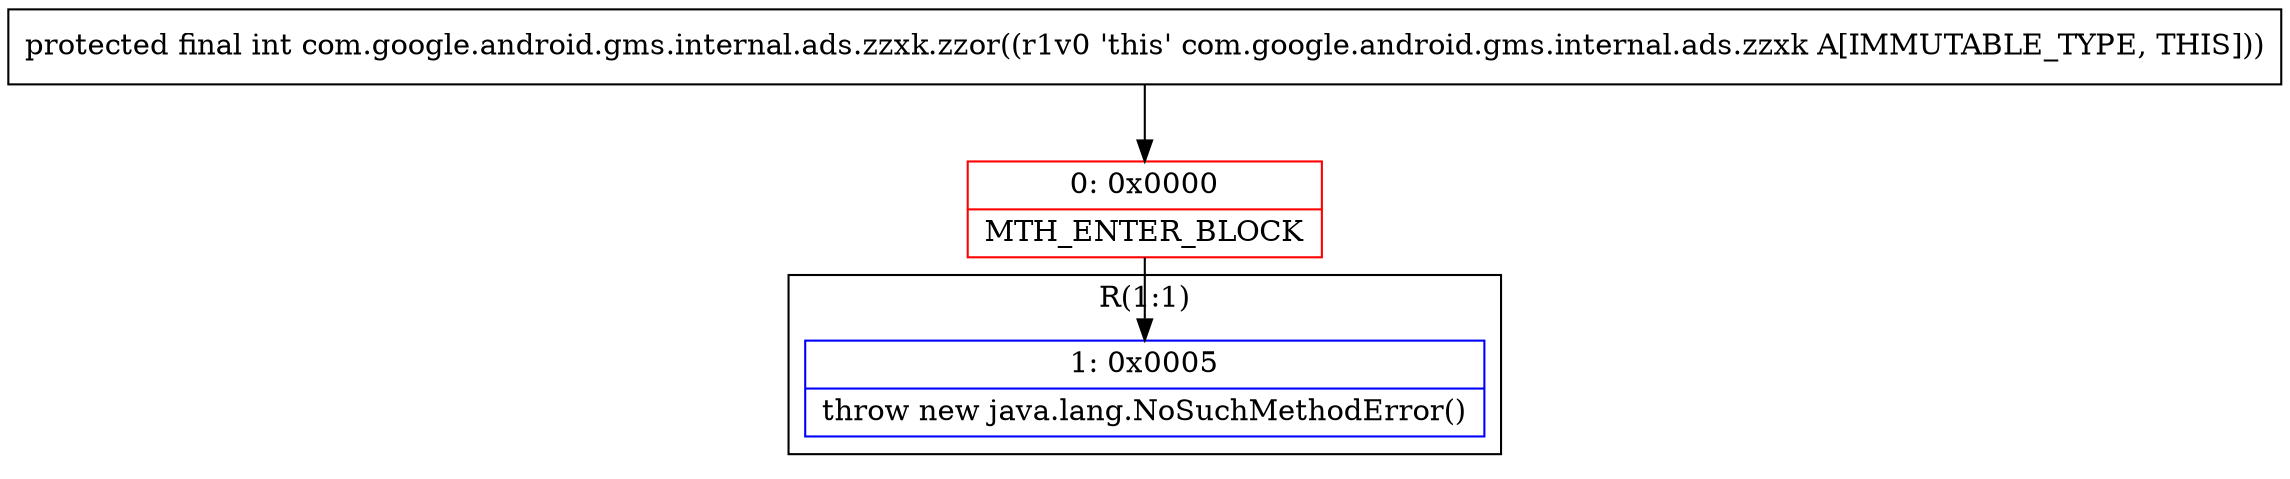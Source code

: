 digraph "CFG forcom.google.android.gms.internal.ads.zzxk.zzor()I" {
subgraph cluster_Region_1331505325 {
label = "R(1:1)";
node [shape=record,color=blue];
Node_1 [shape=record,label="{1\:\ 0x0005|throw new java.lang.NoSuchMethodError()\l}"];
}
Node_0 [shape=record,color=red,label="{0\:\ 0x0000|MTH_ENTER_BLOCK\l}"];
MethodNode[shape=record,label="{protected final int com.google.android.gms.internal.ads.zzxk.zzor((r1v0 'this' com.google.android.gms.internal.ads.zzxk A[IMMUTABLE_TYPE, THIS])) }"];
MethodNode -> Node_0;
Node_0 -> Node_1;
}

